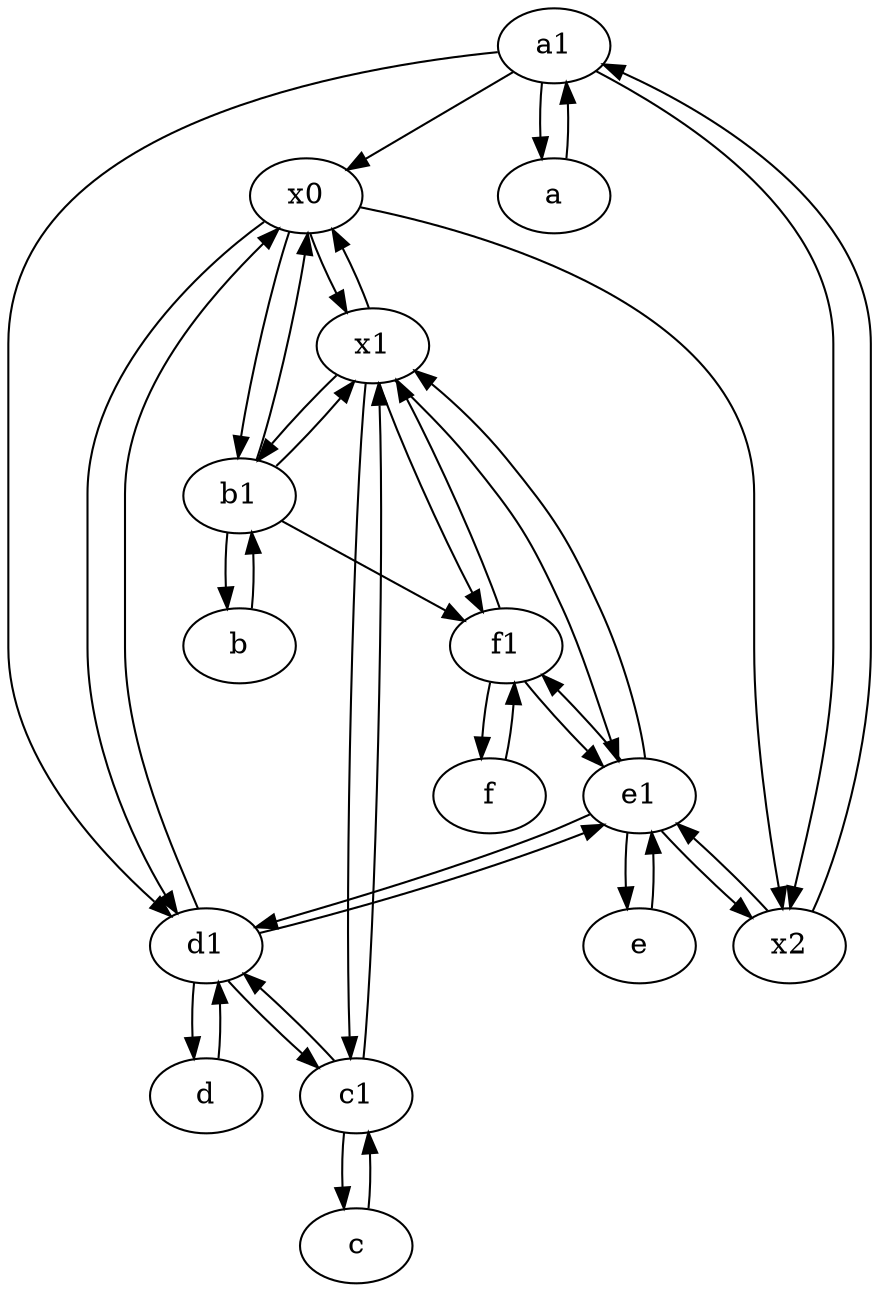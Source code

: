 digraph  {
	a1 [pos="40,15!"];
	x1;
	f1;
	x0;
	b [pos="50,20!"];
	x2;
	e [pos="30,50!"];
	a [pos="40,10!"];
	c1 [pos="30,15!"];
	f [pos="15,45!"];
	d [pos="20,30!"];
	e1 [pos="25,45!"];
	c [pos="20,10!"];
	d1 [pos="25,30!"];
	b1 [pos="45,20!"];
	d1 -> d;
	e1 -> d1;
	x2 -> a1;
	a1 -> a;
	x1 -> b1;
	e1 -> f1;
	x0 -> d1;
	a -> a1;
	b1 -> x1;
	x2 -> e1;
	a1 -> x0;
	e1 -> x2;
	b -> b1;
	d1 -> e1;
	f1 -> e1;
	d1 -> c1;
	d1 -> x0;
	c1 -> d1;
	x1 -> x0;
	x0 -> x2;
	x1 -> f1;
	f1 -> x1;
	x1 -> c1;
	f1 -> f;
	b1 -> x0;
	b1 -> b;
	b1 -> f1;
	x1 -> e1;
	d -> d1;
	x0 -> x1;
	x0 -> b1;
	c1 -> c;
	a1 -> d1;
	a1 -> x2;
	c -> c1;
	e1 -> x1;
	e -> e1;
	e1 -> e;
	c1 -> x1;
	f -> f1;

	}